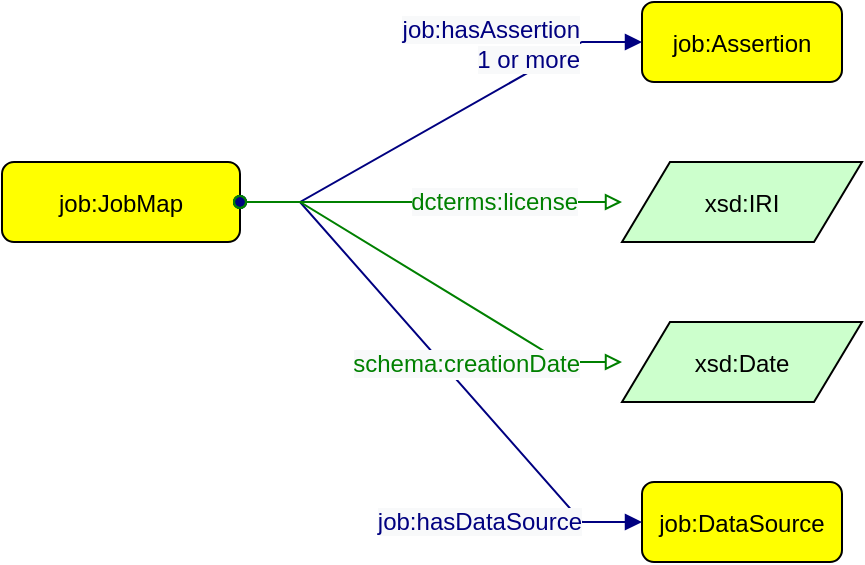 <mxfile version="20.2.3" type="device" pages="4"><diagram id="NwmYSHCzFPIrukeq5ntn" name="JobMap"><mxGraphModel dx="1294" dy="827" grid="1" gridSize="10" guides="1" tooltips="1" connect="1" arrows="1" fold="1" page="0" pageScale="1" pageWidth="827" pageHeight="1169" math="0" shadow="0"><root><mxCell id="0"/><mxCell id="1" parent="0"/><mxCell id="wUpOQCwEGJzGYe8gkbVC-2" value="job:JobMap" style="graphMlID=n4;shape=rect;rounded=1;arcsize=30;fillColor=#ffff00;strokeColor=#000000;strokeWidth=1.0;fontSize=12;fontFamily=Helvetica;horizontal=1;verticalAlign=middle;" parent="1" vertex="1"><mxGeometry x="40" y="160" width="119" height="40" as="geometry"/></mxCell><mxCell id="wUpOQCwEGJzGYe8gkbVC-5" value="xsd:Date" style="graphMlID=n6;shape=parallelogram;fillColor=#ccffcc;strokeColor=#000000;strokeWidth=1.0;fontSize=12;fontFamily=Helvetica;horizontal=1;verticalAlign=middle;" parent="1" vertex="1"><mxGeometry x="350" y="240" width="120" height="40" as="geometry"/></mxCell><mxCell id="wUpOQCwEGJzGYe8gkbVC-6" value="job:DataSource" style="graphMlID=n4;shape=rect;rounded=1;arcsize=30;fillColor=#ffff00;strokeColor=#000000;strokeWidth=1.0;fontSize=12;fontFamily=Helvetica;horizontal=1;verticalAlign=middle;" parent="1" vertex="1"><mxGeometry x="360" y="320" width="100" height="40" as="geometry"/></mxCell><mxCell id="wUpOQCwEGJzGYe8gkbVC-7" value="" style="graphMlID=e0;rounded=0;endArrow=block;strokeColor=#000080;strokeWidth=1.0;startArrow=oval;startFill=1;endFill=1;fontSize=12;fontFamily=Helvetica;horizontal=1;verticalAlign=middle;edgeStyle=entityRelationEdgeStyle;" parent="1" source="wUpOQCwEGJzGYe8gkbVC-2" target="wUpOQCwEGJzGYe8gkbVC-6" edge="1"><mxGeometry relative="1" as="geometry"><mxPoint x="180" y="274.667" as="sourcePoint"/><mxPoint x="511" y="408" as="targetPoint"/></mxGeometry></mxCell><mxCell id="wUpOQCwEGJzGYe8gkbVC-8" value="&lt;span style=&quot;color: rgb(0, 0, 128); font-size: 12px; background-color: rgb(248, 249, 250);&quot;&gt;job:hasDataSource&lt;/span&gt;" style="text;html=1;align=right;verticalAlign=middle;resizable=0;points=[];labelBackgroundColor=#ffffff;fontSize=12;fontFamily=Helvetica;horizontal=1;" parent="wUpOQCwEGJzGYe8gkbVC-7" vertex="1" connectable="0"><mxGeometry x="-0.017" y="2" relative="1" as="geometry"><mxPoint x="71" y="83" as="offset"/></mxGeometry></mxCell><mxCell id="wUpOQCwEGJzGYe8gkbVC-9" value="job:Assertion" style="graphMlID=n4;shape=rect;rounded=1;arcsize=30;fillColor=#ffff00;strokeColor=#000000;strokeWidth=1.0;fontSize=12;fontFamily=Helvetica;horizontal=1;verticalAlign=middle;" parent="1" vertex="1"><mxGeometry x="360" y="80" width="100" height="40" as="geometry"/></mxCell><mxCell id="wUpOQCwEGJzGYe8gkbVC-10" value="" style="graphMlID=e0;rounded=0;endArrow=block;strokeColor=#000080;strokeWidth=1.0;startArrow=oval;startFill=1;endFill=1;fontSize=12;fontFamily=Helvetica;horizontal=1;verticalAlign=middle;edgeStyle=entityRelationEdgeStyle;" parent="1" source="wUpOQCwEGJzGYe8gkbVC-2" target="wUpOQCwEGJzGYe8gkbVC-9" edge="1"><mxGeometry relative="1" as="geometry"><mxPoint x="180" y="100" as="sourcePoint"/><mxPoint x="501" y="240" as="targetPoint"/></mxGeometry></mxCell><mxCell id="wUpOQCwEGJzGYe8gkbVC-11" value="&lt;span style=&quot;color: rgb(0, 0, 128); font-size: 12px; background-color: rgb(248, 249, 250);&quot;&gt;job:hasAssertion&lt;br&gt;1 or more&lt;br&gt;&lt;/span&gt;" style="text;html=1;align=right;verticalAlign=middle;resizable=0;points=[];labelBackgroundColor=#ffffff;fontSize=12;fontFamily=Helvetica;horizontal=1;" parent="wUpOQCwEGJzGYe8gkbVC-10" vertex="1" connectable="0"><mxGeometry x="-0.017" y="2" relative="1" as="geometry"><mxPoint x="73" y="-39" as="offset"/></mxGeometry></mxCell><mxCell id="wUpOQCwEGJzGYe8gkbVC-12" value="" style="graphMlID=e2;rounded=0;endArrow=block;strokeColor=#008000;strokeWidth=1.0;startArrow=oval;startFill=0;endFill=0;fontFamily=Helvetica;fontSize=12;edgeStyle=entityRelationEdgeStyle;" parent="1" source="wUpOQCwEGJzGYe8gkbVC-2" target="wUpOQCwEGJzGYe8gkbVC-5" edge="1"><mxGeometry relative="1" as="geometry"><mxPoint x="240" y="410" as="sourcePoint"/><mxPoint x="516.811" y="410.18" as="targetPoint"/></mxGeometry></mxCell><mxCell id="wUpOQCwEGJzGYe8gkbVC-13" value="&lt;font color=&quot;#008000&quot; style=&quot;font-size: 12px;&quot;&gt;&lt;span style=&quot;font-size: 12px; background-color: rgb(248, 249, 250);&quot;&gt;schema:creationDate&lt;/span&gt;&lt;/font&gt;" style="text;html=1;align=right;verticalAlign=middle;resizable=0;points=[];labelBackgroundColor=#ffffff;fontFamily=Helvetica;fontSize=12;" parent="wUpOQCwEGJzGYe8gkbVC-12" vertex="1" connectable="0"><mxGeometry x="-0.09" y="3" relative="1" as="geometry"><mxPoint x="82" y="48" as="offset"/></mxGeometry></mxCell><mxCell id="Z7SJON0UZ6SQZPQjAAtj-1" value="xsd:IRI" style="graphMlID=n6;shape=parallelogram;fillColor=#ccffcc;strokeColor=#000000;strokeWidth=1.0;fontSize=12;fontFamily=Helvetica;horizontal=1;verticalAlign=middle;" parent="1" vertex="1"><mxGeometry x="350" y="160" width="120" height="40" as="geometry"/></mxCell><mxCell id="Z7SJON0UZ6SQZPQjAAtj-2" value="" style="graphMlID=e2;rounded=0;endArrow=block;strokeColor=#008000;strokeWidth=1.0;startArrow=oval;startFill=0;endFill=0;fontFamily=Helvetica;fontSize=12;edgeStyle=entityRelationEdgeStyle;" parent="1" source="wUpOQCwEGJzGYe8gkbVC-2" target="Z7SJON0UZ6SQZPQjAAtj-1" edge="1"><mxGeometry relative="1" as="geometry"><mxPoint x="340" y="-20" as="sourcePoint"/><mxPoint x="697.811" y="210.18" as="targetPoint"/></mxGeometry></mxCell><mxCell id="Z7SJON0UZ6SQZPQjAAtj-3" value="&lt;font color=&quot;#008000&quot; style=&quot;font-size: 12px;&quot;&gt;&lt;span style=&quot;font-size: 12px; background-color: rgb(248, 249, 250);&quot;&gt;dcterms:license&lt;/span&gt;&lt;/font&gt;" style="text;html=1;align=right;verticalAlign=middle;resizable=0;points=[];labelBackgroundColor=#ffffff;fontFamily=Helvetica;fontSize=12;" parent="Z7SJON0UZ6SQZPQjAAtj-2" vertex="1" connectable="0"><mxGeometry x="-0.09" y="3" relative="1" as="geometry"><mxPoint x="82" y="3" as="offset"/></mxGeometry></mxCell></root></mxGraphModel></diagram><diagram name="Metadata" id="Om7v7NIrn53bPi1eLWMD"><mxGraphModel dx="1294" dy="827" grid="1" gridSize="10" guides="1" tooltips="1" connect="1" arrows="1" fold="1" page="0" pageScale="1" pageWidth="827" pageHeight="1169" math="0" shadow="0"><root><mxCell id="qi10ah5QGlgnrZbBeJPG-0"/><mxCell id="qi10ah5QGlgnrZbBeJPG-1" parent="qi10ah5QGlgnrZbBeJPG-0"/><mxCell id="qi10ah5QGlgnrZbBeJPG-2" value="job:JobMap" style="graphMlID=n4;shape=rect;rounded=1;arcsize=30;fillColor=#ffff00;strokeColor=#000000;strokeWidth=1.0;fontFamily=Helvetica;" parent="qi10ah5QGlgnrZbBeJPG-1" vertex="1"><mxGeometry x="120" y="280" width="100" height="40" as="geometry"/></mxCell><mxCell id="qi10ah5QGlgnrZbBeJPG-3" value="job:MetadataAssertion" style="graphMlID=n4;shape=rect;rounded=1;arcsize=30;fillColor=#ffff00;strokeColor=#000000;strokeWidth=1.0;fontFamily=Helvetica;" parent="qi10ah5QGlgnrZbBeJPG-1" vertex="1"><mxGeometry x="360" y="280" width="160" height="40" as="geometry"/></mxCell><mxCell id="qi10ah5QGlgnrZbBeJPG-4" value="" style="graphMlID=e0;rounded=0;endArrow=block;strokeColor=#000080;strokeWidth=1.0;startArrow=oval;startFill=1;endFill=1;fontFamily=Helvetica;elbow=vertical;" parent="qi10ah5QGlgnrZbBeJPG-1" source="qi10ah5QGlgnrZbBeJPG-2" target="qi10ah5QGlgnrZbBeJPG-3" edge="1"><mxGeometry relative="1" as="geometry"><mxPoint x="300" y="330.082" as="sourcePoint"/><mxPoint x="451" y="330" as="targetPoint"/></mxGeometry></mxCell><mxCell id="qi10ah5QGlgnrZbBeJPG-5" value="&lt;font color=&quot;#000080&quot; style=&quot;font-size: 12px;&quot;&gt;&lt;span style=&quot;font-size: 12px; background-color: rgb(248, 249, 250);&quot;&gt;job:hasAssertion&lt;/span&gt;&lt;/font&gt;" style="text;html=1;align=center;verticalAlign=middle;resizable=0;points=[];labelBackgroundColor=#ffffff;fontSize=12;fontFamily=Helvetica;" parent="qi10ah5QGlgnrZbBeJPG-4" vertex="1" connectable="0"><mxGeometry x="-0.017" y="2" relative="1" as="geometry"><mxPoint as="offset"/></mxGeometry></mxCell><mxCell id="qi10ah5QGlgnrZbBeJPG-6" value="job:Assertion" style="graphMlID=n4;shape=rect;rounded=1;arcsize=30;fillColor=#ffff00;strokeColor=#000000;strokeWidth=1.0;fontFamily=Helvetica;fontSize=12;" parent="qi10ah5QGlgnrZbBeJPG-1" vertex="1"><mxGeometry x="360" y="160" width="160" height="40" as="geometry"/></mxCell><mxCell id="qi10ah5QGlgnrZbBeJPG-7" value="" style="graphMlID=e0;rounded=0;endArrow=block;strokeColor=#000080;strokeWidth=1.0;startArrow=oval;startFill=1;endFill=1;fontFamily=Helvetica;elbow=vertical;" parent="qi10ah5QGlgnrZbBeJPG-1" source="qi10ah5QGlgnrZbBeJPG-3" target="qi10ah5QGlgnrZbBeJPG-6" edge="1"><mxGeometry relative="1" as="geometry"><mxPoint x="230" y="310" as="sourcePoint"/><mxPoint x="370" y="310" as="targetPoint"/></mxGeometry></mxCell><mxCell id="qi10ah5QGlgnrZbBeJPG-8" value="&lt;font color=&quot;#000080&quot; style=&quot;font-size: 12px;&quot;&gt;&lt;span style=&quot;font-size: 12px; background-color: rgb(248, 249, 250);&quot;&gt;rdfs:subClassOf&lt;/span&gt;&lt;/font&gt;" style="text;html=1;align=center;verticalAlign=middle;resizable=0;points=[];labelBackgroundColor=#ffffff;fontSize=12;fontFamily=Helvetica;" parent="qi10ah5QGlgnrZbBeJPG-7" vertex="1" connectable="0"><mxGeometry x="-0.017" y="2" relative="1" as="geometry"><mxPoint as="offset"/></mxGeometry></mxCell><mxCell id="qi10ah5QGlgnrZbBeJPG-10" value="xsd:anyURI" style="graphMlID=n6;shape=parallelogram;fillColor=#ccffcc;strokeColor=#000000;strokeWidth=1.0" parent="qi10ah5QGlgnrZbBeJPG-1" vertex="1"><mxGeometry x="680" y="280" width="126.09" height="40" as="geometry"/></mxCell><mxCell id="qi10ah5QGlgnrZbBeJPG-11" value="xsd:String" style="graphMlID=n6;shape=parallelogram;fillColor=#ccffcc;strokeColor=#000000;strokeWidth=1.0" parent="qi10ah5QGlgnrZbBeJPG-1" vertex="1"><mxGeometry x="680" y="200" width="126.09" height="40" as="geometry"/></mxCell><mxCell id="qi10ah5QGlgnrZbBeJPG-26" value="" style="graphMlID=e2;rounded=0;endArrow=block;strokeColor=#008000;strokeWidth=1.0;startArrow=oval;startFill=0;endFill=0;edgeStyle=entityRelationEdgeStyle;align=right;" parent="qi10ah5QGlgnrZbBeJPG-1" source="qi10ah5QGlgnrZbBeJPG-3" target="qi10ah5QGlgnrZbBeJPG-10" edge="1"><mxGeometry relative="1" as="geometry"><mxPoint x="450.008" y="330" as="sourcePoint"/><mxPoint x="450.039" y="410" as="targetPoint"/></mxGeometry></mxCell><mxCell id="qi10ah5QGlgnrZbBeJPG-27" value="&lt;span style=&quot;color: rgb(0, 128, 0); font-size: 12px; background-color: rgb(248, 249, 250);&quot;&gt;schema:url&lt;/span&gt;" style="text;html=1;align=right;verticalAlign=middle;resizable=0;points=[];labelBackgroundColor=#ffffff;fontSize=12;fontFamily=Helvetica;" parent="qi10ah5QGlgnrZbBeJPG-26" vertex="1" connectable="0"><mxGeometry x="-0.09" y="3" relative="1" as="geometry"><mxPoint x="69" y="3" as="offset"/></mxGeometry></mxCell><mxCell id="qi10ah5QGlgnrZbBeJPG-28" value="" style="graphMlID=e2;rounded=0;endArrow=block;strokeColor=#008000;strokeWidth=1.0;startArrow=oval;startFill=0;endFill=0;edgeStyle=entityRelationEdgeStyle;align=right;" parent="qi10ah5QGlgnrZbBeJPG-1" source="qi10ah5QGlgnrZbBeJPG-3" target="qi10ah5QGlgnrZbBeJPG-11" edge="1"><mxGeometry relative="1" as="geometry"><mxPoint x="460.008" y="340" as="sourcePoint"/><mxPoint x="460.039" y="420" as="targetPoint"/></mxGeometry></mxCell><mxCell id="qi10ah5QGlgnrZbBeJPG-29" value="&lt;span style=&quot;color: rgb(0, 128, 0); font-size: 12px; background-color: rgb(248, 249, 250);&quot;&gt;schema:name&lt;br&gt;&lt;/span&gt;" style="text;html=1;align=right;verticalAlign=middle;resizable=0;points=[];labelBackgroundColor=#ffffff;fontSize=12;fontFamily=Helvetica;" parent="qi10ah5QGlgnrZbBeJPG-28" vertex="1" connectable="0"><mxGeometry x="-0.09" y="3" relative="1" as="geometry"><mxPoint x="70" y="-42" as="offset"/></mxGeometry></mxCell><mxCell id="lBAiE748jrFjBulT7yYS-0" value="xsd:string" style="graphMlID=n6;shape=parallelogram;fillColor=#ccffcc;strokeColor=#000000;strokeWidth=1.0" parent="qi10ah5QGlgnrZbBeJPG-1" vertex="1"><mxGeometry x="920" y="440" width="130" height="40" as="geometry"/></mxCell><mxCell id="lBAiE748jrFjBulT7yYS-1" value="" style="graphMlID=e2;endArrow=block;strokeColor=#008000;strokeWidth=1.0;startArrow=oval;startFill=0;endFill=0;fontFamily=Helvetica;fontSize=12;rounded=0;elbow=vertical;edgeStyle=entityRelationEdgeStyle;" parent="qi10ah5QGlgnrZbBeJPG-1" source="lBAiE748jrFjBulT7yYS-3" target="lBAiE748jrFjBulT7yYS-0" edge="1"><mxGeometry relative="1" as="geometry"><mxPoint x="430" y="460" as="sourcePoint"/><mxPoint x="469.503" y="546" as="targetPoint"/></mxGeometry></mxCell><mxCell id="lBAiE748jrFjBulT7yYS-2" value="&lt;font color=&quot;#008000&quot;&gt;&lt;span style=&quot;background-color: rgb(248, 249, 250);&quot;&gt;schema:name&lt;/span&gt;&lt;/font&gt;" style="text;html=1;align=right;verticalAlign=middle;resizable=0;points=[];labelBackgroundColor=#ffffff;fontFamily=Helvetica;fontSize=12;" parent="lBAiE748jrFjBulT7yYS-1" vertex="1" connectable="0"><mxGeometry x="-0.09" y="3" relative="1" as="geometry"><mxPoint x="44" y="47" as="offset"/></mxGeometry></mxCell><mxCell id="lBAiE748jrFjBulT7yYS-3" value="job:Publisher" style="graphMlID=n4;shape=rect;rounded=1;arcsize=30;fillColor=#ffff00;strokeColor=#000000;strokeWidth=1.0;fontFamily=Helvetica;" parent="qi10ah5QGlgnrZbBeJPG-1" vertex="1"><mxGeometry x="680" y="360" width="120" height="40" as="geometry"/></mxCell><mxCell id="lBAiE748jrFjBulT7yYS-4" value="" style="graphMlID=e0;rounded=0;endArrow=block;strokeColor=#000080;strokeWidth=1.0;startArrow=oval;startFill=1;endFill=1;fontFamily=Helvetica;elbow=vertical;edgeStyle=entityRelationEdgeStyle;align=right;" parent="qi10ah5QGlgnrZbBeJPG-1" source="qi10ah5QGlgnrZbBeJPG-3" target="lBAiE748jrFjBulT7yYS-3" edge="1"><mxGeometry relative="1" as="geometry"><mxPoint x="440" y="320" as="sourcePoint"/><mxPoint x="451" y="420" as="targetPoint"/></mxGeometry></mxCell><mxCell id="lBAiE748jrFjBulT7yYS-5" value="&lt;font color=&quot;#000080&quot; style=&quot;font-size: 12px;&quot;&gt;&lt;span style=&quot;font-size: 12px; background-color: rgb(248, 249, 250);&quot;&gt;job:hasPublisher&lt;/span&gt;&lt;/font&gt;" style="text;html=1;align=right;verticalAlign=middle;resizable=0;points=[];labelBackgroundColor=#ffffff;fontSize=12;fontFamily=Helvetica;" parent="lBAiE748jrFjBulT7yYS-4" vertex="1" connectable="0"><mxGeometry x="-0.017" y="2" relative="1" as="geometry"><mxPoint x="60" y="43" as="offset"/></mxGeometry></mxCell><mxCell id="lBAiE748jrFjBulT7yYS-6" value="xsd:string" style="graphMlID=n6;shape=parallelogram;fillColor=#ccffcc;strokeColor=#000000;strokeWidth=1.0" parent="qi10ah5QGlgnrZbBeJPG-1" vertex="1"><mxGeometry x="920" y="360" width="130" height="40" as="geometry"/></mxCell><mxCell id="lBAiE748jrFjBulT7yYS-7" value="" style="graphMlID=e2;endArrow=block;strokeColor=#008000;strokeWidth=1.0;startArrow=oval;startFill=0;endFill=0;fontFamily=Helvetica;fontSize=12;rounded=0;elbow=vertical;edgeStyle=entityRelationEdgeStyle;" parent="qi10ah5QGlgnrZbBeJPG-1" source="lBAiE748jrFjBulT7yYS-3" target="lBAiE748jrFjBulT7yYS-6" edge="1"><mxGeometry relative="1" as="geometry"><mxPoint x="660" y="440" as="sourcePoint"/><mxPoint x="649.503" y="546" as="targetPoint"/></mxGeometry></mxCell><mxCell id="lBAiE748jrFjBulT7yYS-8" value="&lt;font color=&quot;#008000&quot;&gt;&lt;span style=&quot;background-color: rgb(248, 249, 250);&quot;&gt;schema:url&lt;/span&gt;&lt;/font&gt;" style="text;html=1;align=right;verticalAlign=middle;resizable=0;points=[];labelBackgroundColor=#ffffff;fontFamily=Helvetica;fontSize=12;" parent="lBAiE748jrFjBulT7yYS-7" vertex="1" connectable="0"><mxGeometry x="-0.09" y="3" relative="1" as="geometry"><mxPoint x="47" y="3" as="offset"/></mxGeometry></mxCell></root></mxGraphModel></diagram><diagram id="DpkohsHSQypHiACqNhp4" name="Identifier"><mxGraphModel dx="1252" dy="827" grid="1" gridSize="10" guides="1" tooltips="1" connect="1" arrows="1" fold="1" page="0" pageScale="1" pageWidth="827" pageHeight="1169" math="0" shadow="0"><root><mxCell id="0"/><mxCell id="1" parent="0"/><mxCell id="uXc9PLOgi6FMu5m9OY-l-1" value="job:JobMap" style="graphMlID=n4;shape=rect;rounded=1;arcsize=30;fillColor=#ffff00;strokeColor=#000000;strokeWidth=1.0;fontFamily=Helvetica;" parent="1" vertex="1"><mxGeometry x="120" y="280" width="100" height="40" as="geometry"/></mxCell><mxCell id="uXc9PLOgi6FMu5m9OY-l-2" value="job:VenueIdentifierAssertion" style="graphMlID=n4;shape=rect;rounded=1;arcsize=30;fillColor=#ffff00;strokeColor=#000000;strokeWidth=1.0;fontFamily=Helvetica;" parent="1" vertex="1"><mxGeometry x="360" y="280" width="160" height="40" as="geometry"/></mxCell><mxCell id="uXc9PLOgi6FMu5m9OY-l-3" value="" style="graphMlID=e0;rounded=0;endArrow=block;strokeColor=#000080;strokeWidth=1.0;startArrow=oval;startFill=1;endFill=1;fontFamily=Helvetica;elbow=vertical;" parent="1" source="uXc9PLOgi6FMu5m9OY-l-1" target="uXc9PLOgi6FMu5m9OY-l-2" edge="1"><mxGeometry relative="1" as="geometry"><mxPoint x="300" y="330.082" as="sourcePoint"/><mxPoint x="451" y="330" as="targetPoint"/></mxGeometry></mxCell><mxCell id="uXc9PLOgi6FMu5m9OY-l-4" value="&lt;font color=&quot;#000080&quot; style=&quot;font-size: 12px;&quot;&gt;&lt;span style=&quot;font-size: 12px; background-color: rgb(248, 249, 250);&quot;&gt;job:hasAssertion&lt;/span&gt;&lt;/font&gt;" style="text;html=1;align=center;verticalAlign=middle;resizable=0;points=[];labelBackgroundColor=#ffffff;fontSize=12;fontFamily=Helvetica;" parent="uXc9PLOgi6FMu5m9OY-l-3" vertex="1" connectable="0"><mxGeometry x="-0.017" y="2" relative="1" as="geometry"><mxPoint as="offset"/></mxGeometry></mxCell><mxCell id="uXc9PLOgi6FMu5m9OY-l-5" value="job:Assertion" style="graphMlID=n4;shape=rect;rounded=1;arcsize=30;fillColor=#ffff00;strokeColor=#000000;strokeWidth=1.0;fontFamily=Helvetica;fontSize=12;" parent="1" vertex="1"><mxGeometry x="360" y="160" width="160" height="40" as="geometry"/></mxCell><mxCell id="uXc9PLOgi6FMu5m9OY-l-6" value="" style="graphMlID=e0;rounded=0;endArrow=block;strokeColor=#000080;strokeWidth=1.0;startArrow=oval;startFill=1;endFill=1;fontFamily=Helvetica;elbow=vertical;" parent="1" source="uXc9PLOgi6FMu5m9OY-l-2" target="uXc9PLOgi6FMu5m9OY-l-5" edge="1"><mxGeometry relative="1" as="geometry"><mxPoint x="230" y="310" as="sourcePoint"/><mxPoint x="370" y="310" as="targetPoint"/></mxGeometry></mxCell><mxCell id="uXc9PLOgi6FMu5m9OY-l-7" value="&lt;font color=&quot;#000080&quot; style=&quot;font-size: 12px;&quot;&gt;&lt;span style=&quot;font-size: 12px; background-color: rgb(248, 249, 250);&quot;&gt;rdfs:subClassOf&lt;/span&gt;&lt;/font&gt;" style="text;html=1;align=center;verticalAlign=middle;resizable=0;points=[];labelBackgroundColor=#ffffff;fontSize=12;fontFamily=Helvetica;" parent="uXc9PLOgi6FMu5m9OY-l-6" vertex="1" connectable="0"><mxGeometry x="-0.017" y="2" relative="1" as="geometry"><mxPoint as="offset"/></mxGeometry></mxCell><mxCell id="uXc9PLOgi6FMu5m9OY-l-8" value="xsd:String" style="graphMlID=n6;shape=parallelogram;fillColor=#ccffcc;strokeColor=#000000;strokeWidth=1.0" parent="1" vertex="1"><mxGeometry x="720" width="126.09" height="40" as="geometry"/></mxCell><mxCell id="uXc9PLOgi6FMu5m9OY-l-11" value="xsd:String" style="graphMlID=n6;shape=parallelogram;fillColor=#ccffcc;strokeColor=#000000;strokeWidth=1.0" parent="1" vertex="1"><mxGeometry x="720" y="80" width="126.09" height="40" as="geometry"/></mxCell><mxCell id="usg2qc-wE2mQrx90kM3m-1" value="xsd:anyURI" style="graphMlID=n6;shape=parallelogram;fillColor=#ccffcc;strokeColor=#000000;strokeWidth=1.0" parent="1" vertex="1"><mxGeometry x="720" y="360" width="126.095" height="43" as="geometry"/></mxCell><mxCell id="lhMrlvGYys9Os50Xt3gn-1" value="" style="graphMlID=e2;rounded=0;endArrow=block;strokeColor=#008000;strokeWidth=1.0;startArrow=oval;startFill=0;endFill=0;edgeStyle=entityRelationEdgeStyle;" parent="1" source="uXc9PLOgi6FMu5m9OY-l-2" target="uXc9PLOgi6FMu5m9OY-l-8" edge="1"><mxGeometry relative="1" as="geometry"><mxPoint x="250" y="430" as="sourcePoint"/><mxPoint x="526.811" y="430.18" as="targetPoint"/></mxGeometry></mxCell><mxCell id="lhMrlvGYys9Os50Xt3gn-2" value="&lt;span style=&quot;color: rgb(0, 128, 0); font-size: 12px; background-color: rgb(248, 249, 250);&quot;&gt;fabio:hasIssnL&lt;/span&gt;" style="text;html=1;align=right;verticalAlign=middle;resizable=0;points=[];labelBackgroundColor=#ffffff;fontSize=12;fontFamily=Helvetica;" parent="lhMrlvGYys9Os50Xt3gn-1" vertex="1" connectable="0"><mxGeometry x="-0.09" y="3" relative="1" as="geometry"><mxPoint x="80" y="-153" as="offset"/></mxGeometry></mxCell><mxCell id="IPl7vRSe11yOwly88ItS-1" value="xsd:String" style="graphMlID=n6;shape=parallelogram;fillColor=#ccffcc;strokeColor=#000000;strokeWidth=1.0" parent="1" vertex="1"><mxGeometry x="720" y="240" width="126.09" height="40" as="geometry"/></mxCell><mxCell id="IPl7vRSe11yOwly88ItS-2" value="" style="graphMlID=e2;rounded=0;endArrow=block;strokeColor=#008000;strokeWidth=1.0;startArrow=oval;startFill=0;endFill=0;edgeStyle=entityRelationEdgeStyle;" parent="1" source="uXc9PLOgi6FMu5m9OY-l-2" target="IPl7vRSe11yOwly88ItS-1" edge="1"><mxGeometry relative="1" as="geometry"><mxPoint x="113.008" y="380" as="sourcePoint"/><mxPoint x="199.811" y="490.18" as="targetPoint"/></mxGeometry></mxCell><mxCell id="IPl7vRSe11yOwly88ItS-3" value="&lt;span style=&quot;color: rgb(0, 128, 0); font-size: 12px; background-color: rgb(248, 249, 250);&quot;&gt;prism:doi&lt;/span&gt;" style="text;html=1;align=right;verticalAlign=middle;resizable=0;points=[];labelBackgroundColor=#ffffff;fontSize=12;fontFamily=Helvetica;" parent="IPl7vRSe11yOwly88ItS-2" vertex="1" connectable="0"><mxGeometry x="-0.09" y="3" relative="1" as="geometry"><mxPoint x="79" y="-20" as="offset"/></mxGeometry></mxCell><mxCell id="IPl7vRSe11yOwly88ItS-4" value="xsd:String" style="graphMlID=n6;shape=parallelogram;fillColor=#ccffcc;strokeColor=#000000;strokeWidth=1.0" parent="1" vertex="1"><mxGeometry x="720" y="520" width="126.095" height="43" as="geometry"/></mxCell><mxCell id="IPl7vRSe11yOwly88ItS-5" value="" style="graphMlID=e2;rounded=0;endArrow=block;strokeColor=#008000;strokeWidth=1.0;startArrow=oval;startFill=0;endFill=0;edgeStyle=entityRelationEdgeStyle;" parent="1" source="uXc9PLOgi6FMu5m9OY-l-2" target="IPl7vRSe11yOwly88ItS-4" edge="1"><mxGeometry relative="1" as="geometry"><mxPoint x="263.008" y="380" as="sourcePoint"/><mxPoint x="349.811" y="490.18" as="targetPoint"/></mxGeometry></mxCell><mxCell id="IPl7vRSe11yOwly88ItS-6" value="&lt;span style=&quot;color: rgb(0, 128, 0); font-size: 12px;&quot;&gt;wikidata:id&lt;/span&gt;" style="text;html=1;align=right;verticalAlign=middle;resizable=0;points=[];labelBackgroundColor=default;fontSize=12;fontFamily=Helvetica;" parent="IPl7vRSe11yOwly88ItS-5" vertex="1" connectable="0"><mxGeometry x="-0.09" y="3" relative="1" as="geometry"><mxPoint x="75" y="136" as="offset"/></mxGeometry></mxCell><mxCell id="IPl7vRSe11yOwly88ItS-7" value="xsd:String" style="graphMlID=n6;shape=parallelogram;fillColor=#ccffcc;strokeColor=#000000;strokeWidth=1.0" parent="1" vertex="1"><mxGeometry x="720" y="160" width="126.09" height="40" as="geometry"/></mxCell><mxCell id="IPl7vRSe11yOwly88ItS-8" value="" style="graphMlID=e2;rounded=0;endArrow=block;strokeColor=#008000;strokeWidth=1.0;startArrow=oval;startFill=0;endFill=0;edgeStyle=entityRelationEdgeStyle;" parent="1" source="uXc9PLOgi6FMu5m9OY-l-2" target="IPl7vRSe11yOwly88ItS-7" edge="1"><mxGeometry relative="1" as="geometry"><mxPoint x="353.008" y="443" as="sourcePoint"/><mxPoint x="439.811" y="553.18" as="targetPoint"/></mxGeometry></mxCell><mxCell id="IPl7vRSe11yOwly88ItS-9" value="&lt;span style=&quot;color: rgb(0, 128, 0); font-size: 12px; background-color: rgb(248, 249, 250);&quot;&gt;prism:eIssn&lt;/span&gt;" style="text;html=1;align=right;verticalAlign=middle;resizable=0;points=[];labelBackgroundColor=#ffffff;fontSize=12;fontFamily=Helvetica;" parent="IPl7vRSe11yOwly88ItS-8" vertex="1" connectable="0"><mxGeometry x="-0.09" y="3" relative="1" as="geometry"><mxPoint x="80" y="-65" as="offset"/></mxGeometry></mxCell><mxCell id="xd9QlA5LkdrfGByVIvqK-1" value="xsd:anyURI" style="graphMlID=n6;shape=parallelogram;fillColor=#ccffcc;strokeColor=#000000;strokeWidth=1.0" parent="1" vertex="1"><mxGeometry x="720" y="440" width="126.095" height="43" as="geometry"/></mxCell><mxCell id="xd9QlA5LkdrfGByVIvqK-2" value="" style="graphMlID=e2;rounded=0;endArrow=block;strokeColor=#008000;strokeWidth=1.0;startArrow=oval;startFill=0;endFill=0;edgeStyle=entityRelationEdgeStyle;" parent="1" source="uXc9PLOgi6FMu5m9OY-l-2" target="xd9QlA5LkdrfGByVIvqK-1" edge="1"><mxGeometry relative="1" as="geometry"><mxPoint x="533.008" y="480" as="sourcePoint"/><mxPoint x="619.811" y="590.18" as="targetPoint"/></mxGeometry></mxCell><mxCell id="xd9QlA5LkdrfGByVIvqK-3" value="&lt;span style=&quot;color: rgb(0, 128, 0); font-size: 12px; background-color: rgb(248, 249, 250);&quot;&gt;romeo:id&lt;/span&gt;" style="text;html=1;align=right;verticalAlign=middle;resizable=0;points=[];labelBackgroundColor=#ffffff;fontSize=12;fontFamily=Helvetica;" parent="xd9QlA5LkdrfGByVIvqK-2" vertex="1" connectable="0"><mxGeometry x="-0.09" y="3" relative="1" as="geometry"><mxPoint x="76" y="92" as="offset"/></mxGeometry></mxCell><mxCell id="HXwgE8Hu7ghbENhlWL-Q-1" value="" style="graphMlID=e2;rounded=0;endArrow=block;strokeColor=#008000;strokeWidth=1.0;startArrow=oval;startFill=0;endFill=0;edgeStyle=entityRelationEdgeStyle;" parent="1" source="uXc9PLOgi6FMu5m9OY-l-2" target="uXc9PLOgi6FMu5m9OY-l-11" edge="1"><mxGeometry relative="1" as="geometry"><mxPoint x="450.008" y="330" as="sourcePoint"/><mxPoint x="450.039" y="410" as="targetPoint"/></mxGeometry></mxCell><mxCell id="HXwgE8Hu7ghbENhlWL-Q-2" value="&lt;span style=&quot;color: rgb(0, 128, 0); font-size: 12px; background-color: rgb(248, 249, 250);&quot;&gt;prism:issn&lt;br&gt;&lt;/span&gt;" style="text;html=1;align=right;verticalAlign=middle;resizable=0;points=[];labelBackgroundColor=#ffffff;fontSize=12;fontFamily=Helvetica;" parent="HXwgE8Hu7ghbENhlWL-Q-1" vertex="1" connectable="0"><mxGeometry x="-0.09" y="3" relative="1" as="geometry"><mxPoint x="81" y="-110" as="offset"/></mxGeometry></mxCell><mxCell id="HXwgE8Hu7ghbENhlWL-Q-3" value="" style="graphMlID=e2;rounded=0;endArrow=block;strokeColor=#008000;strokeWidth=1.0;startArrow=oval;startFill=0;endFill=0;edgeStyle=entityRelationEdgeStyle;" parent="1" source="uXc9PLOgi6FMu5m9OY-l-2" target="usg2qc-wE2mQrx90kM3m-1" edge="1"><mxGeometry relative="1" as="geometry"><mxPoint x="460.008" y="340" as="sourcePoint"/><mxPoint x="460.039" y="420" as="targetPoint"/></mxGeometry></mxCell><mxCell id="HXwgE8Hu7ghbENhlWL-Q-4" value="&lt;span style=&quot;color: rgb(0, 128, 0); font-size: 12px; background-color: rgb(248, 249, 250);&quot;&gt;openalex:venueId&lt;br&gt;&lt;/span&gt;" style="text;html=1;align=right;verticalAlign=middle;resizable=0;points=[];labelBackgroundColor=#ffffff;fontSize=12;fontFamily=Helvetica;" parent="HXwgE8Hu7ghbENhlWL-Q-3" vertex="1" connectable="0"><mxGeometry x="-0.09" y="3" relative="1" as="geometry"><mxPoint x="77" y="48" as="offset"/></mxGeometry></mxCell></root></mxGraphModel></diagram><diagram id="NERAdvyhn5sFeBRLDjZy" name="Publishing Policy"><mxGraphModel dx="1694" dy="827" grid="1" gridSize="10" guides="1" tooltips="1" connect="1" arrows="1" fold="1" page="0" pageScale="1" pageWidth="827" pageHeight="1169" math="0" shadow="0"><root><mxCell id="0"/><mxCell id="1" parent="0"/><mxCell id="4C4XUdeNJAG2KYF40JZy-1" value="job:JobMap" style="graphMlID=n4;shape=rect;rounded=1;arcsize=30;fillColor=#ffff00;strokeColor=#000000;strokeWidth=1.0;fontFamily=Helvetica;fontSize=12;" parent="1" vertex="1"><mxGeometry x="-200" y="400" width="100" height="40" as="geometry"/></mxCell><mxCell id="4C4XUdeNJAG2KYF40JZy-2" value="job:OpenAccessPolicy-&#10;Assertion" style="graphMlID=n4;shape=rect;rounded=1;arcsize=30;fillColor=#ffff00;strokeColor=#000000;strokeWidth=1.0;fontFamily=Helvetica;fontSize=12;" parent="1" vertex="1"><mxGeometry x="60" y="400" width="160" height="40" as="geometry"/></mxCell><mxCell id="4C4XUdeNJAG2KYF40JZy-3" value="" style="graphMlID=e0;rounded=0;endArrow=block;strokeColor=#000080;strokeWidth=1.0;startArrow=oval;startFill=1;endFill=1;fontFamily=Helvetica;elbow=vertical;fontSize=12;" parent="1" source="4C4XUdeNJAG2KYF40JZy-1" target="4C4XUdeNJAG2KYF40JZy-2" edge="1"><mxGeometry relative="1" as="geometry"><mxPoint x="60" y="450.082" as="sourcePoint"/><mxPoint x="211" y="450" as="targetPoint"/></mxGeometry></mxCell><mxCell id="4C4XUdeNJAG2KYF40JZy-4" value="job:hasAssertion" style="edgeLabel;html=1;align=center;verticalAlign=middle;resizable=0;points=[];fontSize=12;fontFamily=Helvetica;fontColor=#000080;" parent="4C4XUdeNJAG2KYF40JZy-3" vertex="1" connectable="0"><mxGeometry x="-0.105" y="1" relative="1" as="geometry"><mxPoint as="offset"/></mxGeometry></mxCell><mxCell id="4C4XUdeNJAG2KYF40JZy-5" value="job:OpenAccessPolicy" style="graphMlID=n4;shape=rect;rounded=1;arcsize=30;fillColor=#ffff00;strokeColor=#000000;strokeWidth=1.0;fontFamily=Helvetica;fontSize=12;" parent="1" vertex="1"><mxGeometry x="360" y="400" width="160" height="40" as="geometry"/></mxCell><mxCell id="4C4XUdeNJAG2KYF40JZy-9" value="xsd:string" style="graphMlID=n6;shape=parallelogram;fillColor=#ccffcc;strokeColor=#000000;strokeWidth=1.0;fontFamily=Helvetica;fontSize=12;perimeterSpacing=0;" parent="1" vertex="1"><mxGeometry x="800" y="480" width="120" height="40" as="geometry"/></mxCell><mxCell id="4C4XUdeNJAG2KYF40JZy-10" value="" style="graphMlID=e2;endArrow=block;strokeColor=#008000;strokeWidth=1.0;startArrow=oval;startFill=0;endFill=0;fontFamily=Helvetica;fontSize=12;rounded=0;elbow=vertical;edgeStyle=entityRelationEdgeStyle;" parent="1" source="4C4XUdeNJAG2KYF40JZy-5" target="4C4XUdeNJAG2KYF40JZy-9" edge="1"><mxGeometry relative="1" as="geometry"><mxPoint x="820" y="530" as="sourcePoint"/><mxPoint x="900.0" y="540" as="targetPoint"/></mxGeometry></mxCell><mxCell id="4C4XUdeNJAG2KYF40JZy-11" value="&lt;font color=&quot;#008000&quot; style=&quot;font-size: 12px;&quot;&gt;&lt;span style=&quot;background-color: rgb(248, 249, 250); font-size: 12px;&quot;&gt;job:hasCondition&lt;br&gt;&lt;/span&gt;&lt;/font&gt;" style="text;html=1;align=right;verticalAlign=middle;resizable=0;points=[];labelBackgroundColor=#ffffff;fontFamily=Helvetica;fontSize=12;" parent="4C4XUdeNJAG2KYF40JZy-10" vertex="1" connectable="0"><mxGeometry x="-0.09" y="3" relative="1" as="geometry"><mxPoint x="122" y="47" as="offset"/></mxGeometry></mxCell><mxCell id="4C4XUdeNJAG2KYF40JZy-12" value="xsd:string" style="graphMlID=n6;shape=parallelogram;fillColor=#ccffcc;strokeColor=#000000;strokeWidth=1.0;fontFamily=Helvetica;fontSize=12;perimeterSpacing=0;" parent="1" vertex="1"><mxGeometry x="800" y="560" width="120" height="40" as="geometry"/></mxCell><mxCell id="4C4XUdeNJAG2KYF40JZy-13" value="" style="graphMlID=e2;endArrow=block;strokeColor=#008000;strokeWidth=1.0;startArrow=oval;startFill=0;endFill=0;fontFamily=Helvetica;fontSize=12;rounded=0;elbow=vertical;edgeStyle=entityRelationEdgeStyle;" parent="1" source="4C4XUdeNJAG2KYF40JZy-5" target="4C4XUdeNJAG2KYF40JZy-12" edge="1"><mxGeometry relative="1" as="geometry"><mxPoint x="820" y="580" as="sourcePoint"/><mxPoint x="890.0" y="540" as="targetPoint"/></mxGeometry></mxCell><mxCell id="4C4XUdeNJAG2KYF40JZy-14" value="&lt;font color=&quot;#008000&quot; style=&quot;font-size: 12px;&quot;&gt;&lt;span style=&quot;background-color: rgb(248, 249, 250); font-size: 12px;&quot;&gt;job:hasCopyrightOwner&lt;/span&gt;&lt;/font&gt;" style="text;html=1;align=right;verticalAlign=middle;resizable=0;points=[];labelBackgroundColor=#ffffff;fontFamily=Helvetica;fontSize=12;" parent="4C4XUdeNJAG2KYF40JZy-13" vertex="1" connectable="0"><mxGeometry x="-0.09" y="3" relative="1" as="geometry"><mxPoint x="120" y="91" as="offset"/></mxGeometry></mxCell><mxCell id="4C4XUdeNJAG2KYF40JZy-15" value="xsd:string" style="graphMlID=n6;shape=parallelogram;fillColor=#ccffcc;strokeColor=#000000;strokeWidth=1.0;fontFamily=Helvetica;fontSize=12;perimeterSpacing=0;" parent="1" vertex="1"><mxGeometry x="800" y="400" width="120" height="40" as="geometry"/></mxCell><mxCell id="4C4XUdeNJAG2KYF40JZy-16" value="" style="graphMlID=e2;endArrow=block;strokeColor=#008000;strokeWidth=1.0;startArrow=oval;startFill=0;endFill=0;fontFamily=Helvetica;fontSize=12;rounded=0;elbow=vertical;edgeStyle=entityRelationEdgeStyle;" parent="1" source="4C4XUdeNJAG2KYF40JZy-5" target="4C4XUdeNJAG2KYF40JZy-15" edge="1"><mxGeometry relative="1" as="geometry"><mxPoint x="520" y="365" as="sourcePoint"/><mxPoint x="900.0" y="485" as="targetPoint"/></mxGeometry></mxCell><mxCell id="4C4XUdeNJAG2KYF40JZy-17" value="&lt;font color=&quot;#008000&quot; style=&quot;font-size: 12px;&quot;&gt;&lt;span style=&quot;background-color: rgb(248, 249, 250); font-size: 12px;&quot;&gt;job:hasPublishingLocation&lt;br&gt;&lt;/span&gt;&lt;/font&gt;" style="text;html=1;align=right;verticalAlign=middle;resizable=0;points=[];labelBackgroundColor=#ffffff;fontFamily=Helvetica;fontSize=12;" parent="4C4XUdeNJAG2KYF40JZy-16" vertex="1" connectable="0"><mxGeometry x="-0.09" y="3" relative="1" as="geometry"><mxPoint x="123" y="3" as="offset"/></mxGeometry></mxCell><mxCell id="4C4XUdeNJAG2KYF40JZy-20" value="xsd:duration" style="graphMlID=n6;shape=parallelogram;fillColor=#ccffcc;strokeColor=#000000;strokeWidth=1.0;fontFamily=Helvetica;fontSize=12;perimeterSpacing=0;" parent="1" vertex="1"><mxGeometry x="800" y="320" width="120" height="40" as="geometry"/></mxCell><mxCell id="4C4XUdeNJAG2KYF40JZy-21" value="" style="graphMlID=e2;endArrow=block;strokeColor=#008000;strokeWidth=1.0;startArrow=oval;startFill=0;endFill=0;fontFamily=Helvetica;fontSize=12;rounded=0;elbow=vertical;edgeStyle=entityRelationEdgeStyle;" parent="1" source="4C4XUdeNJAG2KYF40JZy-5" target="4C4XUdeNJAG2KYF40JZy-20" edge="1"><mxGeometry relative="1" as="geometry"><mxPoint x="570" y="180" as="sourcePoint"/><mxPoint x="950.0" y="300" as="targetPoint"/></mxGeometry></mxCell><mxCell id="4C4XUdeNJAG2KYF40JZy-22" value="&lt;font color=&quot;#008000&quot; style=&quot;font-size: 12px;&quot;&gt;&lt;span style=&quot;background-color: rgb(248, 249, 250); font-size: 12px;&quot;&gt;job:hasEmbargo&lt;br&gt;&lt;/span&gt;&lt;/font&gt;" style="text;html=1;align=right;verticalAlign=middle;resizable=0;points=[];labelBackgroundColor=#ffffff;fontFamily=Helvetica;fontSize=12;" parent="4C4XUdeNJAG2KYF40JZy-21" vertex="1" connectable="0"><mxGeometry x="-0.09" y="3" relative="1" as="geometry"><mxPoint x="124" y="-42" as="offset"/></mxGeometry></mxCell><mxCell id="4C4XUdeNJAG2KYF40JZy-23" value="" style="graphMlID=e0;rounded=0;endArrow=block;strokeColor=#000080;strokeWidth=1.0;startArrow=oval;startFill=1;endFill=1;fontFamily=Helvetica;elbow=vertical;fontSize=12;" parent="1" source="4C4XUdeNJAG2KYF40JZy-2" target="4C4XUdeNJAG2KYF40JZy-5" edge="1"><mxGeometry relative="1" as="geometry"><mxPoint x="150" y="310" as="sourcePoint"/><mxPoint x="370" y="310" as="targetPoint"/></mxGeometry></mxCell><mxCell id="4C4XUdeNJAG2KYF40JZy-24" value="job:hasOpen-&lt;br&gt;AccessPolicy" style="edgeLabel;html=1;align=center;verticalAlign=middle;resizable=0;points=[];fontSize=12;fontFamily=Helvetica;fontColor=#000080;" parent="4C4XUdeNJAG2KYF40JZy-23" vertex="1" connectable="0"><mxGeometry x="-0.105" y="1" relative="1" as="geometry"><mxPoint as="offset"/></mxGeometry></mxCell><mxCell id="4C4XUdeNJAG2KYF40JZy-25" value="job:Assertion" style="graphMlID=n4;shape=rect;rounded=1;arcsize=30;fillColor=#ffff00;strokeColor=#000000;strokeWidth=1.0;fontFamily=Helvetica;fontSize=12;" parent="1" vertex="1"><mxGeometry x="60" y="280" width="160" height="40" as="geometry"/></mxCell><mxCell id="4C4XUdeNJAG2KYF40JZy-26" value="" style="graphMlID=e0;rounded=0;endArrow=block;strokeColor=#000080;strokeWidth=1.0;startArrow=oval;startFill=1;endFill=1;fontFamily=Helvetica;elbow=vertical;fontSize=12;" parent="1" source="4C4XUdeNJAG2KYF40JZy-2" target="4C4XUdeNJAG2KYF40JZy-25" edge="1"><mxGeometry relative="1" as="geometry"><mxPoint x="-150" y="190" as="sourcePoint"/><mxPoint x="140" y="300" as="targetPoint"/></mxGeometry></mxCell><mxCell id="4C4XUdeNJAG2KYF40JZy-27" value="rdfs:subClassOf" style="edgeLabel;html=1;align=center;verticalAlign=middle;resizable=0;points=[];fontSize=12;fontFamily=Helvetica;fontColor=#000080;" parent="4C4XUdeNJAG2KYF40JZy-26" vertex="1" connectable="0"><mxGeometry x="-0.105" y="1" relative="1" as="geometry"><mxPoint as="offset"/></mxGeometry></mxCell><mxCell id="bn_gkGQWrFzF-5cX4W4l-1" value="xsd:IRI" style="graphMlID=n6;shape=parallelogram;fillColor=#ccffcc;strokeColor=#000000;strokeWidth=1.0;fontSize=12;fontFamily=Helvetica;horizontal=1;verticalAlign=middle;" parent="1" vertex="1"><mxGeometry x="805" y="240" width="120" height="40" as="geometry"/></mxCell><mxCell id="bn_gkGQWrFzF-5cX4W4l-2" value="" style="graphMlID=e2;rounded=0;endArrow=block;strokeColor=#008000;strokeWidth=1.0;startArrow=oval;startFill=0;endFill=0;fontFamily=Helvetica;fontSize=12;edgeStyle=entityRelationEdgeStyle;" parent="1" source="4C4XUdeNJAG2KYF40JZy-5" target="bn_gkGQWrFzF-5cX4W4l-1" edge="1"><mxGeometry relative="1" as="geometry"><mxPoint x="159" y="180" as="sourcePoint"/><mxPoint x="697.811" y="210.18" as="targetPoint"/></mxGeometry></mxCell><mxCell id="bn_gkGQWrFzF-5cX4W4l-3" value="&lt;font color=&quot;#008000&quot; style=&quot;font-size: 12px;&quot;&gt;&lt;span style=&quot;font-size: 12px; background-color: rgb(248, 249, 250);&quot;&gt;dcterms:license&lt;/span&gt;&lt;/font&gt;" style="text;html=1;align=right;verticalAlign=middle;resizable=0;points=[];labelBackgroundColor=#ffffff;fontFamily=Helvetica;fontSize=12;" parent="bn_gkGQWrFzF-5cX4W4l-2" vertex="1" connectable="0"><mxGeometry x="-0.09" y="3" relative="1" as="geometry"><mxPoint x="131" y="-86" as="offset"/></mxGeometry></mxCell><mxCell id="bn_gkGQWrFzF-5cX4W4l-4" value="xsd:pattern&#10;'(authors|publisher|&#10;journal|society)'" style="graphMlID=n7;shape=parallelogram;fillColor=#ecffec;strokeColor=#000000;strokeWidth=1.0;dashed=1;dashPattern=1 3;fontFamily=Helvetica;fontSize=12;" parent="1" vertex="1"><mxGeometry x="1070" y="550" width="180" height="60" as="geometry"/></mxCell><mxCell id="vE5GqjoPJ7V_-ck85LNQ-2" value="" style="graphMlID=e6;rounded=0;endArrow=block;strokeColor=#008000;dashed=1;dashPattern=1 1;strokeWidth=1.0;startArrow=oval;startFill=0;endFill=0;fontFamily=Courier New;" parent="1" source="4C4XUdeNJAG2KYF40JZy-12" target="bn_gkGQWrFzF-5cX4W4l-4" edge="1"><mxGeometry relative="1" as="geometry"><Array as="points"/><mxPoint x="1040" y="440" as="sourcePoint"/><mxPoint x="1316" y="440" as="targetPoint"/></mxGeometry></mxCell><mxCell id="vE5GqjoPJ7V_-ck85LNQ-3" value="&lt;span style=&quot;color: rgb(0, 128, 0); font-size: 12px; background-color: rgb(248, 249, 250);&quot;&gt;owl:Restriction&lt;/span&gt;" style="text;html=1;align=center;verticalAlign=middle;resizable=0;points=[];labelBackgroundColor=#ffffff;fontFamily=Helvetica;fontSize=12;" parent="vE5GqjoPJ7V_-ck85LNQ-2" vertex="1" connectable="0"><mxGeometry x="-0.087" y="3" relative="1" as="geometry"><mxPoint x="2" y="3" as="offset"/></mxGeometry></mxCell><mxCell id="wc95muBj4txW8aFRvG1H-3" value="job:OpenAccessPolicy-&#10;Accepted" style="graphMlID=n4;shape=rect;rounded=1;arcsize=30;fillColor=#ffff00;strokeColor=#000000;strokeWidth=1.0;fontFamily=Helvetica;fontSize=12;perimeterSpacing=0;gradientColor=none;" parent="1" vertex="1"><mxGeometry x="360" y="680" width="160" height="40" as="geometry"/></mxCell><mxCell id="wc95muBj4txW8aFRvG1H-4" value="job:OpenAccessPolicy-&#10;Published" style="graphMlID=n4;shape=rect;rounded=1;arcsize=30;fillColor=#ffff00;strokeColor=#000000;strokeWidth=1.0;fontFamily=Helvetica;fontSize=12;" parent="1" vertex="1"><mxGeometry x="540" y="680" width="160" height="40" as="geometry"/></mxCell><mxCell id="wc95muBj4txW8aFRvG1H-5" value="" style="graphMlID=e0;rounded=0;endArrow=block;strokeColor=#000080;strokeWidth=1.0;startArrow=oval;startFill=1;endFill=1;fontFamily=Helvetica;elbow=vertical;fontSize=12;jumpStyle=gap;" parent="1" source="wc95muBj4txW8aFRvG1H-3" target="4C4XUdeNJAG2KYF40JZy-5" edge="1"><mxGeometry relative="1" as="geometry"><mxPoint x="150" y="290" as="sourcePoint"/><mxPoint x="150" y="210" as="targetPoint"/></mxGeometry></mxCell><mxCell id="wc95muBj4txW8aFRvG1H-6" value="rdfs:subClassOf" style="edgeLabel;html=1;align=center;verticalAlign=middle;resizable=0;points=[];fontSize=12;fontFamily=Helvetica;fontColor=#000080;" parent="wc95muBj4txW8aFRvG1H-5" vertex="1" connectable="0"><mxGeometry x="-0.105" y="1" relative="1" as="geometry"><mxPoint as="offset"/></mxGeometry></mxCell><mxCell id="wc95muBj4txW8aFRvG1H-7" value="" style="graphMlID=e0;rounded=0;endArrow=block;strokeColor=#000080;strokeWidth=1.0;startArrow=oval;startFill=1;endFill=1;fontFamily=Helvetica;elbow=vertical;fontSize=12;" parent="1" source="wc95muBj4txW8aFRvG1H-4" target="4C4XUdeNJAG2KYF40JZy-5" edge="1"><mxGeometry relative="1" as="geometry"><mxPoint x="354" y="510" as="sourcePoint"/><mxPoint x="426" y="450" as="targetPoint"/></mxGeometry></mxCell><mxCell id="wc95muBj4txW8aFRvG1H-8" value="rdfs:subClassOf" style="edgeLabel;html=1;align=center;verticalAlign=middle;resizable=0;points=[];fontSize=12;fontFamily=Helvetica;fontColor=#000080;" parent="wc95muBj4txW8aFRvG1H-7" vertex="1" connectable="0"><mxGeometry x="-0.105" y="1" relative="1" as="geometry"><mxPoint as="offset"/></mxGeometry></mxCell><mxCell id="T3NIWOml66Elti-8sS-V-1" value="xsd:string" style="graphMlID=n6;shape=parallelogram;fillColor=#ccffcc;strokeColor=#000000;strokeWidth=1.0;fontFamily=Helvetica;fontSize=12;" parent="1" vertex="1"><mxGeometry x="1080" y="760" width="160" height="40" as="geometry"/></mxCell><mxCell id="T3NIWOml66Elti-8sS-V-2" value="xsd:integer" style="graphMlID=n6;shape=parallelogram;fillColor=#ccffcc;strokeColor=#000000;strokeWidth=1.0" parent="1" vertex="1"><mxGeometry x="1080" y="680" width="160" height="40" as="geometry"/></mxCell><mxCell id="T3NIWOml66Elti-8sS-V-3" value="" style="graphMlID=e2;endArrow=block;strokeColor=#008000;strokeWidth=1.0;startArrow=oval;startFill=0;endFill=0;fontFamily=Helvetica;fontSize=12;rounded=0;elbow=vertical;edgeStyle=entityRelationEdgeStyle;" parent="1" source="T3NIWOml66Elti-8sS-V-7" target="T3NIWOml66Elti-8sS-V-2" edge="1"><mxGeometry relative="1" as="geometry"><mxPoint x="600.004" y="840" as="sourcePoint"/><mxPoint x="589.503" y="926" as="targetPoint"/></mxGeometry></mxCell><mxCell id="T3NIWOml66Elti-8sS-V-4" value="&lt;font color=&quot;#008000&quot;&gt;&lt;span style=&quot;background-color: rgb(248, 249, 250);&quot;&gt;job:apc&lt;/span&gt;&lt;/font&gt;" style="text;html=1;align=right;verticalAlign=middle;resizable=0;points=[];labelBackgroundColor=#ffffff;fontFamily=Helvetica;fontSize=12;" parent="T3NIWOml66Elti-8sS-V-3" vertex="1" connectable="0"><mxGeometry x="-0.09" y="3" relative="1" as="geometry"><mxPoint x="35" y="3" as="offset"/></mxGeometry></mxCell><mxCell id="T3NIWOml66Elti-8sS-V-5" value="" style="graphMlID=e2;endArrow=block;strokeColor=#008000;strokeWidth=1.0;startArrow=oval;startFill=0;endFill=0;fontFamily=Helvetica;fontSize=12;rounded=0;elbow=vertical;edgeStyle=entityRelationEdgeStyle;" parent="1" source="T3NIWOml66Elti-8sS-V-7" target="T3NIWOml66Elti-8sS-V-1" edge="1"><mxGeometry relative="1" as="geometry"><mxPoint x="800.986" y="840" as="sourcePoint"/><mxPoint x="605.001" y="940" as="targetPoint"/></mxGeometry></mxCell><mxCell id="T3NIWOml66Elti-8sS-V-6" value="&lt;font color=&quot;#008000&quot;&gt;&lt;span style=&quot;background-color: rgb(248, 249, 250);&quot;&gt;schema:priceCurrency&lt;/span&gt;&lt;/font&gt;" style="text;html=1;align=right;verticalAlign=middle;resizable=0;points=[];labelBackgroundColor=#ffffff;fontFamily=Helvetica;fontSize=12;" parent="T3NIWOml66Elti-8sS-V-5" vertex="1" connectable="0"><mxGeometry x="-0.09" y="3" relative="1" as="geometry"><mxPoint x="32" y="47" as="offset"/></mxGeometry></mxCell><mxCell id="T3NIWOml66Elti-8sS-V-7" value="job:ArticlePublishing-&#10;Charges" style="graphMlID=n4;shape=rect;rounded=1;arcsize=30;fillColor=#ffff00;strokeColor=#000000;strokeWidth=1.0;fontFamily=Helvetica;" parent="1" vertex="1"><mxGeometry x="800" y="680" width="160" height="40" as="geometry"/></mxCell><mxCell id="T3NIWOml66Elti-8sS-V-8" value="" style="graphMlID=e0;rounded=0;endArrow=block;strokeColor=#000080;strokeWidth=1.0;startArrow=oval;startFill=1;endFill=1;fontFamily=Helvetica;elbow=vertical;edgeStyle=entityRelationEdgeStyle;" parent="1" source="wc95muBj4txW8aFRvG1H-4" target="T3NIWOml66Elti-8sS-V-7" edge="1"><mxGeometry relative="1" as="geometry"><mxPoint x="680" y="820" as="sourcePoint"/><mxPoint x="610" y="730" as="targetPoint"/></mxGeometry></mxCell><mxCell id="T3NIWOml66Elti-8sS-V-9" value="&lt;font color=&quot;#000080&quot; style=&quot;font-size: 12px;&quot;&gt;&lt;span style=&quot;font-size: 12px; background-color: rgb(248, 249, 250);&quot;&gt;job:hasAPC&lt;/span&gt;&lt;/font&gt;" style="text;html=1;align=right;verticalAlign=middle;resizable=0;points=[];labelBackgroundColor=#ffffff;fontSize=12;fontFamily=Helvetica;" parent="T3NIWOml66Elti-8sS-V-8" vertex="1" connectable="0"><mxGeometry x="-0.017" y="2" relative="1" as="geometry"><mxPoint x="31" y="2" as="offset"/></mxGeometry></mxCell><mxCell id="UR5OIYD3l8SEh7O1hBDV-1" value="job:OpenAccessPolicy-&#10;Submitted" style="graphMlID=n4;shape=rect;rounded=1;arcsize=30;fillColor=#ffff00;strokeColor=#000000;strokeWidth=1.0;fontFamily=Helvetica;fontSize=12;" parent="1" vertex="1"><mxGeometry x="180" y="680" width="160" height="40" as="geometry"/></mxCell><mxCell id="UR5OIYD3l8SEh7O1hBDV-2" value="" style="graphMlID=e0;rounded=0;endArrow=block;strokeColor=#000080;strokeWidth=1.0;startArrow=oval;startFill=1;endFill=1;fontFamily=Helvetica;elbow=vertical;fontSize=12;" parent="1" source="UR5OIYD3l8SEh7O1hBDV-1" target="4C4XUdeNJAG2KYF40JZy-5" edge="1"><mxGeometry relative="1" as="geometry"><mxPoint x="154" y="510" as="sourcePoint"/><mxPoint x="254.286" y="440" as="targetPoint"/></mxGeometry></mxCell><mxCell id="UR5OIYD3l8SEh7O1hBDV-3" value="rdfs:subClassOf" style="edgeLabel;html=1;align=center;verticalAlign=middle;resizable=0;points=[];fontSize=12;fontFamily=Helvetica;fontColor=#000080;" parent="UR5OIYD3l8SEh7O1hBDV-2" vertex="1" connectable="0"><mxGeometry x="-0.105" y="1" relative="1" as="geometry"><mxPoint as="offset"/></mxGeometry></mxCell></root></mxGraphModel></diagram></mxfile>